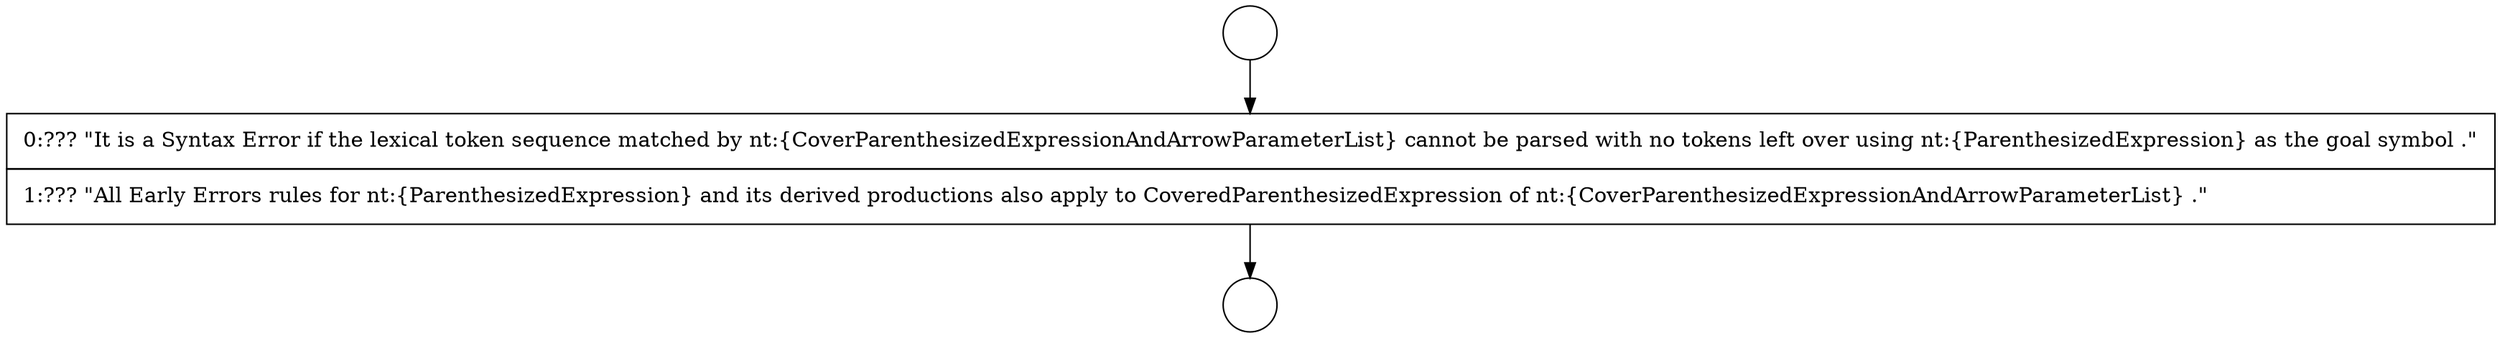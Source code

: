 digraph {
  node16085 [shape=circle label=" " color="black" fillcolor="white" style=filled]
  node16087 [shape=none, margin=0, label=<<font color="black">
    <table border="0" cellborder="1" cellspacing="0" cellpadding="10">
      <tr><td align="left">0:??? &quot;It is a Syntax Error if the lexical token sequence matched by nt:{CoverParenthesizedExpressionAndArrowParameterList} cannot be parsed with no tokens left over using nt:{ParenthesizedExpression} as the goal symbol .&quot;</td></tr>
      <tr><td align="left">1:??? &quot;All Early Errors rules for nt:{ParenthesizedExpression} and its derived productions also apply to CoveredParenthesizedExpression of nt:{CoverParenthesizedExpressionAndArrowParameterList} .&quot;</td></tr>
    </table>
  </font>> color="black" fillcolor="white" style=filled]
  node16086 [shape=circle label=" " color="black" fillcolor="white" style=filled]
  node16085 -> node16087 [ color="black"]
  node16087 -> node16086 [ color="black"]
}
